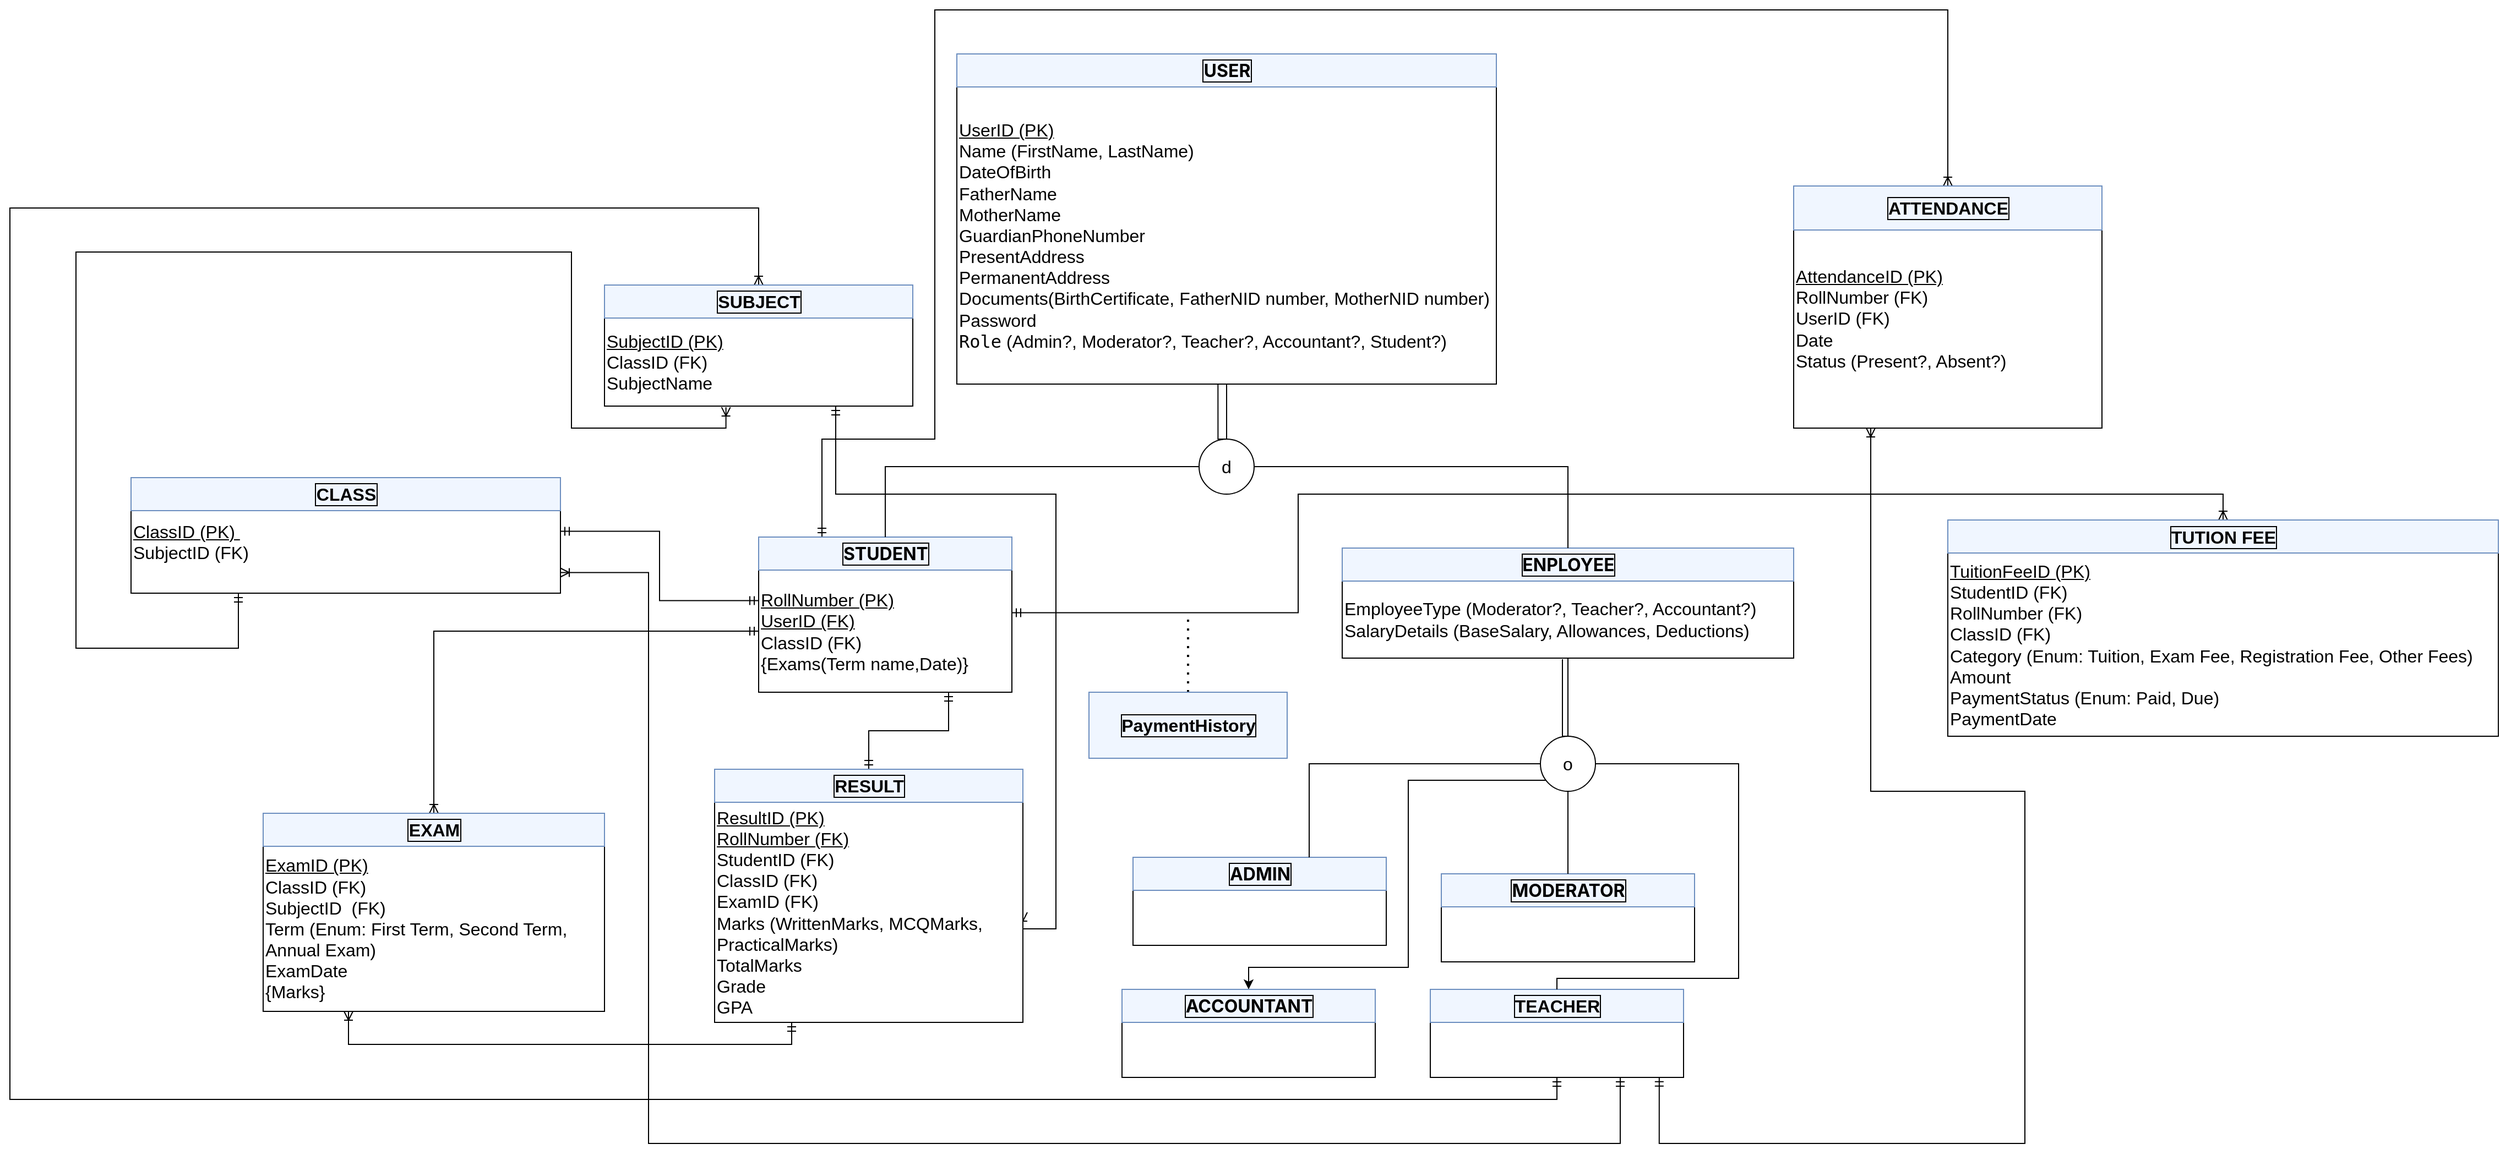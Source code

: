 <mxfile scale="1" border="0" version="25.0.2">
  <diagram name="Page-1" id="SOFUSXu5ZooZrUqL0W-u">
    <mxGraphModel dx="1707" dy="542" grid="1" gridSize="10" guides="1" tooltips="1" connect="1" arrows="1" fold="1" page="1" pageScale="1" pageWidth="827" pageHeight="1169" math="0" shadow="0">
      <root>
        <mxCell id="0" />
        <mxCell id="1" parent="0" />
        <mxCell id="8K3B4b8NisUv7_XMDpPl-46" style="edgeStyle=orthogonalEdgeStyle;rounded=0;orthogonalLoop=1;jettySize=auto;html=1;exitX=0.5;exitY=1;exitDx=0;exitDy=0;entryX=0.5;entryY=0;entryDx=0;entryDy=0;endArrow=none;endFill=0;align=left;" parent="1" source="8K3B4b8NisUv7_XMDpPl-2" target="8K3B4b8NisUv7_XMDpPl-23" edge="1">
          <mxGeometry relative="1" as="geometry" />
        </mxCell>
        <mxCell id="8K3B4b8NisUv7_XMDpPl-2" value="&lt;div style=&quot;font-size: 16px;&quot;&gt;&lt;u style=&quot;font-size: 16px;&quot;&gt;UserID (PK)&lt;/u&gt;&lt;/div&gt;&lt;div style=&quot;font-size: 16px;&quot;&gt;Name (FirstName, LastName)&amp;nbsp;&lt;/div&gt;&lt;div style=&quot;font-size: 16px;&quot;&gt;DateOfBirth&lt;/div&gt;&lt;div style=&quot;font-size: 16px;&quot;&gt;FatherName&lt;/div&gt;&lt;div style=&quot;font-size: 16px;&quot;&gt;MotherName&lt;/div&gt;&lt;div style=&quot;font-size: 16px;&quot;&gt;GuardianPhoneNumber&lt;/div&gt;&lt;div style=&quot;font-size: 16px;&quot;&gt;PresentAddress&amp;nbsp;&amp;nbsp;&lt;/div&gt;&lt;div style=&quot;font-size: 16px;&quot;&gt;PermanentAddress&lt;/div&gt;&lt;div style=&quot;font-size: 16px;&quot;&gt;Documents(BirthCertificate, FatherNID number, MotherNID number)&lt;/div&gt;&lt;div style=&quot;font-size: 16px;&quot;&gt;Password&lt;/div&gt;&lt;div style=&quot;font-size: 16px;&quot;&gt;&lt;code style=&quot;font-size: 16px;&quot;&gt;Role&lt;/code&gt; (Admin?, Moderator?, Teacher?, Accountant?, Student?)&lt;/div&gt;" style="rounded=0;whiteSpace=wrap;html=1;align=left;fontSize=16;" parent="1" vertex="1">
          <mxGeometry x="320" y="120" width="490" height="270" as="geometry" />
        </mxCell>
        <mxCell id="8K3B4b8NisUv7_XMDpPl-3" value="&lt;div style=&quot;font-size: 16px;&quot;&gt;&lt;font style=&quot;font-size: 16px;&quot; face=&quot;ui-sans-serif, -apple-system, system-ui, Segoe UI, Helvetica, Apple Color Emoji, Arial, sans-serif, Segoe UI Emoji, Segoe UI Symbol&quot;&gt;&lt;span style=&quot;font-size: 16px;&quot;&gt;&lt;span style=&quot;font-size: 16px;&quot;&gt;USER&lt;/span&gt;&lt;/span&gt;&lt;/font&gt;&lt;/div&gt;" style="rounded=0;html=1;fontSize=16;fontStyle=1;align=center;fillColor=#f0f6ff;strokeColor=#6c8ebf;fontColor=#000000;labelBackgroundColor=none;labelBorderColor=default;" parent="1" vertex="1">
          <mxGeometry x="320" y="90" width="490" height="30" as="geometry" />
        </mxCell>
        <mxCell id="8K3B4b8NisUv7_XMDpPl-41" style="edgeStyle=orthogonalEdgeStyle;rounded=0;orthogonalLoop=1;jettySize=auto;html=1;exitX=0;exitY=0.25;exitDx=0;exitDy=0;entryX=1;entryY=0.25;entryDx=0;entryDy=0;startArrow=ERmandOne;startFill=0;endArrow=ERmandOne;endFill=0;fontSize=16;align=left;" parent="1" source="8K3B4b8NisUv7_XMDpPl-5" target="8K3B4b8NisUv7_XMDpPl-13" edge="1">
          <mxGeometry relative="1" as="geometry" />
        </mxCell>
        <mxCell id="8K3B4b8NisUv7_XMDpPl-64" style="edgeStyle=orthogonalEdgeStyle;rounded=0;orthogonalLoop=1;jettySize=auto;html=1;entryX=0.5;entryY=0;entryDx=0;entryDy=0;endArrow=ERoneToMany;endFill=0;startArrow=ERmandOne;startFill=0;" parent="1" source="8K3B4b8NisUv7_XMDpPl-5" target="8K3B4b8NisUv7_XMDpPl-40" edge="1">
          <mxGeometry relative="1" as="geometry" />
        </mxCell>
        <mxCell id="8K3B4b8NisUv7_XMDpPl-66" style="edgeStyle=orthogonalEdgeStyle;rounded=0;orthogonalLoop=1;jettySize=auto;html=1;exitX=0.75;exitY=1;exitDx=0;exitDy=0;startArrow=ERmandOne;startFill=0;endArrow=ERmandOne;endFill=0;" parent="1" source="8K3B4b8NisUv7_XMDpPl-5" target="8K3B4b8NisUv7_XMDpPl-36" edge="1">
          <mxGeometry relative="1" as="geometry" />
        </mxCell>
        <mxCell id="8K3B4b8NisUv7_XMDpPl-5" value="&lt;div style=&quot;font-size: 16px;&quot;&gt;&lt;u style=&quot;font-size: 16px;&quot;&gt;RollNumber (PK)&lt;/u&gt;&lt;/div&gt;&lt;div style=&quot;font-size: 16px;&quot;&gt;&lt;u style=&quot;font-size: 16px;&quot;&gt;UserID (FK)&lt;/u&gt;&lt;/div&gt;&lt;div style=&quot;font-size: 16px;&quot;&gt;&lt;span style=&quot;background-color: initial;&quot;&gt;ClassID (FK)&lt;/span&gt;&lt;/div&gt;&lt;div style=&quot;font-size: 16px;&quot;&gt;{Exams(Term name,Date)}&amp;nbsp;&lt;/div&gt;" style="rounded=0;whiteSpace=wrap;html=1;align=left;fontSize=16;" parent="1" vertex="1">
          <mxGeometry x="140" y="559" width="230" height="111" as="geometry" />
        </mxCell>
        <mxCell id="8K3B4b8NisUv7_XMDpPl-54" style="edgeStyle=orthogonalEdgeStyle;rounded=0;orthogonalLoop=1;jettySize=auto;html=1;exitX=0.5;exitY=0;exitDx=0;exitDy=0;entryX=0.25;entryY=0;entryDx=0;entryDy=0;endArrow=ERmandOne;endFill=0;startArrow=ERoneToMany;startFill=0;align=left;" parent="1" source="8K3B4b8NisUv7_XMDpPl-20" target="8K3B4b8NisUv7_XMDpPl-6" edge="1">
          <mxGeometry relative="1" as="geometry">
            <Array as="points">
              <mxPoint x="1220" y="50" />
              <mxPoint x="300" y="50" />
              <mxPoint x="300" y="440" />
              <mxPoint x="198" y="440" />
            </Array>
          </mxGeometry>
        </mxCell>
        <mxCell id="8K3B4b8NisUv7_XMDpPl-6" value="&lt;div style=&quot;font-size: 16px;&quot;&gt;&lt;font style=&quot;font-size: 16px;&quot; face=&quot;ui-sans-serif, -apple-system, system-ui, Segoe UI, Helvetica, Apple Color Emoji, Arial, sans-serif, Segoe UI Emoji, Segoe UI Symbol&quot;&gt;&lt;span style=&quot;font-size: 16px;&quot;&gt;&lt;span style=&quot;font-size: 16px;&quot;&gt;STUDENT&lt;/span&gt;&lt;/span&gt;&lt;/font&gt;&lt;/div&gt;" style="rounded=0;html=1;fontSize=16;fontStyle=1;align=center;fillColor=#f0f6ff;strokeColor=#6c8ebf;fontColor=#000000;labelBackgroundColor=none;labelBorderColor=default;" parent="1" vertex="1">
          <mxGeometry x="140" y="529" width="230" height="30" as="geometry" />
        </mxCell>
        <mxCell id="8K3B4b8NisUv7_XMDpPl-32" style="edgeStyle=orthogonalEdgeStyle;rounded=0;orthogonalLoop=1;jettySize=auto;html=1;exitX=0.5;exitY=1;exitDx=0;exitDy=0;entryX=0.5;entryY=0;entryDx=0;entryDy=0;endArrow=none;endFill=0;fontSize=16;align=left;" parent="1" source="8K3B4b8NisUv7_XMDpPl-7" target="8K3B4b8NisUv7_XMDpPl-27" edge="1">
          <mxGeometry relative="1" as="geometry" />
        </mxCell>
        <mxCell id="8K3B4b8NisUv7_XMDpPl-7" value="&lt;div style=&quot;font-size: 16px;&quot;&gt;EmployeeType (Moderator?, Teacher?, Accountant?)&amp;nbsp;&lt;/div&gt;&lt;div style=&quot;font-size: 16px;&quot;&gt;SalaryDetails (BaseSalary, Allowances, Deductions)&amp;nbsp;&lt;/div&gt;" style="rounded=0;whiteSpace=wrap;html=1;align=left;fontSize=16;" parent="1" vertex="1">
          <mxGeometry x="670" y="569" width="410" height="70" as="geometry" />
        </mxCell>
        <mxCell id="8K3B4b8NisUv7_XMDpPl-8" value="&lt;div style=&quot;font-size: 16px;&quot;&gt;&lt;font style=&quot;font-size: 16px;&quot; face=&quot;ui-sans-serif, -apple-system, system-ui, Segoe UI, Helvetica, Apple Color Emoji, Arial, sans-serif, Segoe UI Emoji, Segoe UI Symbol&quot;&gt;&lt;span style=&quot;font-size: 16px;&quot;&gt;&lt;span style=&quot;font-size: 16px;&quot;&gt;ENPLOYEE&lt;/span&gt;&lt;/span&gt;&lt;/font&gt;&lt;/div&gt;" style="rounded=0;html=1;fontSize=16;fontStyle=1;align=center;fillColor=#f0f6ff;strokeColor=#6c8ebf;fontColor=#000000;labelBackgroundColor=none;labelBorderColor=default;" parent="1" vertex="1">
          <mxGeometry x="670" y="539" width="410" height="30" as="geometry" />
        </mxCell>
        <mxCell id="8K3B4b8NisUv7_XMDpPl-9" value="" style="rounded=0;whiteSpace=wrap;html=1;align=left;fontSize=16;" parent="1" vertex="1">
          <mxGeometry x="480" y="850" width="230" height="50" as="geometry" />
        </mxCell>
        <mxCell id="8K3B4b8NisUv7_XMDpPl-10" value="&lt;div style=&quot;font-size: 16px;&quot;&gt;&lt;font style=&quot;font-size: 16px;&quot; face=&quot;ui-sans-serif, -apple-system, system-ui, Segoe UI, Helvetica, Apple Color Emoji, Arial, sans-serif, Segoe UI Emoji, Segoe UI Symbol&quot;&gt;&lt;span style=&quot;font-size: 16px;&quot;&gt;&lt;span style=&quot;font-size: 16px;&quot;&gt;ADMIN&lt;/span&gt;&lt;/span&gt;&lt;/font&gt;&lt;/div&gt;" style="rounded=0;html=1;fontSize=16;fontStyle=1;align=center;fillColor=#f0f6ff;strokeColor=#6c8ebf;fontColor=#000000;labelBackgroundColor=none;labelBorderColor=default;" parent="1" vertex="1">
          <mxGeometry x="480" y="820" width="230" height="30" as="geometry" />
        </mxCell>
        <mxCell id="8K3B4b8NisUv7_XMDpPl-59" style="edgeStyle=orthogonalEdgeStyle;rounded=0;orthogonalLoop=1;jettySize=auto;html=1;exitX=0.5;exitY=1;exitDx=0;exitDy=0;entryX=0.5;entryY=0;entryDx=0;entryDy=0;startArrow=ERmandOne;startFill=0;endArrow=ERoneToMany;endFill=0;" parent="1" source="8K3B4b8NisUv7_XMDpPl-11" target="8K3B4b8NisUv7_XMDpPl-18" edge="1">
          <mxGeometry relative="1" as="geometry">
            <Array as="points">
              <mxPoint x="865" y="1040" />
              <mxPoint x="-540" y="1040" />
              <mxPoint x="-540" y="230" />
              <mxPoint x="140" y="230" />
            </Array>
          </mxGeometry>
        </mxCell>
        <mxCell id="8K3B4b8NisUv7_XMDpPl-60" style="edgeStyle=orthogonalEdgeStyle;rounded=0;orthogonalLoop=1;jettySize=auto;html=1;exitX=0.75;exitY=1;exitDx=0;exitDy=0;entryX=1;entryY=0.75;entryDx=0;entryDy=0;endArrow=ERoneToMany;endFill=0;startArrow=ERmandOne;startFill=0;" parent="1" source="8K3B4b8NisUv7_XMDpPl-11" target="8K3B4b8NisUv7_XMDpPl-13" edge="1">
          <mxGeometry relative="1" as="geometry">
            <Array as="points">
              <mxPoint x="923" y="1080" />
              <mxPoint x="40" y="1080" />
              <mxPoint x="40" y="561" />
            </Array>
          </mxGeometry>
        </mxCell>
        <mxCell id="8K3B4b8NisUv7_XMDpPl-11" value="&lt;div style=&quot;font-size: 16px;&quot;&gt;&lt;br&gt;&lt;/div&gt;" style="rounded=0;whiteSpace=wrap;html=1;align=left;fontSize=16;" parent="1" vertex="1">
          <mxGeometry x="750" y="970" width="230" height="50" as="geometry" />
        </mxCell>
        <mxCell id="8K3B4b8NisUv7_XMDpPl-12" value="&lt;div style=&quot;font-size: 16px;&quot;&gt;TEACHER&lt;/div&gt;" style="rounded=0;html=1;fontSize=16;fontStyle=1;align=center;fillColor=#f0f6ff;strokeColor=#6c8ebf;fontColor=#000000;labelBackgroundColor=none;labelBorderColor=default;" parent="1" vertex="1">
          <mxGeometry x="750" y="940" width="230" height="30" as="geometry" />
        </mxCell>
        <mxCell id="8K3B4b8NisUv7_XMDpPl-13" value="&lt;div style=&quot;font-size: 16px;&quot;&gt;&lt;u style=&quot;font-size: 16px;&quot;&gt;ClassID (PK)&amp;nbsp;&lt;/u&gt;&lt;/div&gt;&lt;div style=&quot;font-size: 16px;&quot;&gt;SubjectID (FK)&lt;/div&gt;&lt;div style=&quot;font-size: 16px;&quot;&gt;&amp;nbsp;&lt;/div&gt;" style="rounded=0;whiteSpace=wrap;html=1;align=left;fontSize=16;" parent="1" vertex="1">
          <mxGeometry x="-430" y="505" width="390" height="75" as="geometry" />
        </mxCell>
        <mxCell id="8K3B4b8NisUv7_XMDpPl-14" value="&lt;div style=&quot;font-size: 16px;&quot;&gt;CLASS&lt;/div&gt;" style="rounded=0;html=1;fontSize=16;fontStyle=1;align=center;fillColor=#f0f6ff;strokeColor=#6c8ebf;fontColor=#000000;labelBackgroundColor=none;labelBorderColor=default;" parent="1" vertex="1">
          <mxGeometry x="-430" y="475" width="390" height="30" as="geometry" />
        </mxCell>
        <mxCell id="8K3B4b8NisUv7_XMDpPl-69" style="edgeStyle=orthogonalEdgeStyle;rounded=0;orthogonalLoop=1;jettySize=auto;html=1;exitX=0.75;exitY=1;exitDx=0;exitDy=0;entryX=1;entryY=0.5;entryDx=0;entryDy=0;endArrow=ERoneToMany;endFill=0;startArrow=ERmandOne;startFill=0;" parent="1" source="8K3B4b8NisUv7_XMDpPl-17" target="8K3B4b8NisUv7_XMDpPl-35" edge="1">
          <mxGeometry relative="1" as="geometry">
            <Array as="points">
              <mxPoint x="210" y="490" />
              <mxPoint x="410" y="490" />
              <mxPoint x="410" y="885" />
            </Array>
          </mxGeometry>
        </mxCell>
        <mxCell id="8K3B4b8NisUv7_XMDpPl-17" value="&lt;div style=&quot;font-size: 16px;&quot;&gt;&lt;u style=&quot;font-size: 16px;&quot;&gt;SubjectID (PK)&lt;/u&gt;&lt;/div&gt;&lt;div style=&quot;font-size: 16px;&quot;&gt;&lt;span style=&quot;background-color: initial;&quot;&gt;ClassID (FK)&lt;/span&gt;&lt;/div&gt;&lt;div style=&quot;font-size: 16px;&quot;&gt;SubjectName&amp;nbsp;&lt;/div&gt;" style="rounded=0;whiteSpace=wrap;html=1;align=left;fontSize=16;" parent="1" vertex="1">
          <mxGeometry y="330" width="280" height="80" as="geometry" />
        </mxCell>
        <mxCell id="8K3B4b8NisUv7_XMDpPl-18" value="&lt;div style=&quot;font-size: 16px;&quot;&gt;SUBJECT&lt;/div&gt;" style="rounded=0;html=1;fontSize=16;fontStyle=1;align=center;fillColor=#f0f6ff;strokeColor=#6c8ebf;fontColor=#000000;labelBackgroundColor=none;labelBorderColor=default;" parent="1" vertex="1">
          <mxGeometry y="300" width="280" height="30" as="geometry" />
        </mxCell>
        <mxCell id="8K3B4b8NisUv7_XMDpPl-19" value="&lt;div style=&quot;font-size: 16px;&quot;&gt;&lt;u&gt;AttendanceID (PK)&lt;/u&gt;&lt;br&gt;&lt;/div&gt;&lt;div style=&quot;font-size: 16px;&quot;&gt;RollNumber (FK)&lt;/div&gt;&lt;div style=&quot;font-size: 16px;&quot;&gt;UserID (FK)&lt;/div&gt;&lt;div style=&quot;font-size: 16px;&quot;&gt;Date&amp;nbsp;&lt;/div&gt;&lt;div style=&quot;font-size: 16px;&quot;&gt;Status (Present?, Absent?)&lt;span style=&quot;background-color: initial;&quot;&gt;&amp;nbsp;&amp;nbsp;&lt;/span&gt;&lt;/div&gt;&lt;div style=&quot;font-size: 16px;&quot;&gt;&lt;br&gt;&lt;/div&gt;" style="rounded=0;whiteSpace=wrap;html=1;align=left;fontSize=16;" parent="1" vertex="1">
          <mxGeometry x="1080" y="250" width="280" height="180" as="geometry" />
        </mxCell>
        <mxCell id="8K3B4b8NisUv7_XMDpPl-20" value="&lt;div style=&quot;font-size: 16px;&quot;&gt;ATTENDANCE&lt;/div&gt;" style="rounded=0;html=1;fontSize=16;fontStyle=1;align=center;fillColor=#f0f6ff;strokeColor=#6c8ebf;fontColor=#000000;labelBackgroundColor=none;labelBorderColor=default;" parent="1" vertex="1">
          <mxGeometry x="1080" y="210" width="280" height="40" as="geometry" />
        </mxCell>
        <mxCell id="8K3B4b8NisUv7_XMDpPl-21" value="" style="rounded=0;whiteSpace=wrap;html=1;align=left;fontSize=16;" parent="1" vertex="1">
          <mxGeometry x="760" y="865" width="230" height="50" as="geometry" />
        </mxCell>
        <mxCell id="8K3B4b8NisUv7_XMDpPl-22" value="&lt;div style=&quot;font-size: 16px;&quot;&gt;&lt;font style=&quot;font-size: 16px;&quot; face=&quot;ui-sans-serif, -apple-system, system-ui, Segoe UI, Helvetica, Apple Color Emoji, Arial, sans-serif, Segoe UI Emoji, Segoe UI Symbol&quot;&gt;&lt;span style=&quot;font-size: 16px;&quot;&gt;&lt;span style=&quot;font-size: 16px;&quot;&gt;MODERATOR&lt;/span&gt;&lt;/span&gt;&lt;/font&gt;&lt;/div&gt;" style="rounded=0;html=1;fontSize=16;fontStyle=1;align=center;fillColor=#f0f6ff;strokeColor=#6c8ebf;fontColor=#000000;labelBackgroundColor=none;labelBorderColor=default;" parent="1" vertex="1">
          <mxGeometry x="760" y="835" width="230" height="30" as="geometry" />
        </mxCell>
        <mxCell id="8K3B4b8NisUv7_XMDpPl-25" style="edgeStyle=orthogonalEdgeStyle;rounded=0;orthogonalLoop=1;jettySize=auto;html=1;exitX=0;exitY=0.5;exitDx=0;exitDy=0;endArrow=none;endFill=0;fontSize=16;align=left;" parent="1" source="8K3B4b8NisUv7_XMDpPl-23" target="8K3B4b8NisUv7_XMDpPl-6" edge="1">
          <mxGeometry relative="1" as="geometry" />
        </mxCell>
        <mxCell id="8K3B4b8NisUv7_XMDpPl-26" style="edgeStyle=orthogonalEdgeStyle;rounded=0;orthogonalLoop=1;jettySize=auto;html=1;exitX=1;exitY=0.5;exitDx=0;exitDy=0;entryX=0.5;entryY=0;entryDx=0;entryDy=0;endArrow=none;endFill=0;fontSize=16;align=left;" parent="1" source="8K3B4b8NisUv7_XMDpPl-23" target="8K3B4b8NisUv7_XMDpPl-8" edge="1">
          <mxGeometry relative="1" as="geometry" />
        </mxCell>
        <mxCell id="8K3B4b8NisUv7_XMDpPl-23" value="&lt;font style=&quot;font-size: 16px;&quot;&gt;d&lt;/font&gt;" style="ellipse;whiteSpace=wrap;html=1;aspect=fixed;fontSize=16;align=center;" parent="1" vertex="1">
          <mxGeometry x="540" y="440" width="50" height="50" as="geometry" />
        </mxCell>
        <mxCell id="8K3B4b8NisUv7_XMDpPl-28" style="edgeStyle=orthogonalEdgeStyle;rounded=0;orthogonalLoop=1;jettySize=auto;html=1;exitX=0;exitY=0.5;exitDx=0;exitDy=0;endArrow=none;endFill=0;fontSize=16;align=left;" parent="1" source="8K3B4b8NisUv7_XMDpPl-27" target="8K3B4b8NisUv7_XMDpPl-10" edge="1">
          <mxGeometry relative="1" as="geometry">
            <Array as="points">
              <mxPoint x="640" y="735" />
            </Array>
          </mxGeometry>
        </mxCell>
        <mxCell id="8K3B4b8NisUv7_XMDpPl-30" style="edgeStyle=orthogonalEdgeStyle;rounded=0;orthogonalLoop=1;jettySize=auto;html=1;endArrow=none;endFill=0;fontSize=16;align=left;exitX=0.5;exitY=1;exitDx=0;exitDy=0;" parent="1" source="8K3B4b8NisUv7_XMDpPl-27" target="8K3B4b8NisUv7_XMDpPl-22" edge="1">
          <mxGeometry relative="1" as="geometry">
            <mxPoint x="910" y="740" as="sourcePoint" />
            <Array as="points">
              <mxPoint x="875" y="790" />
              <mxPoint x="875" y="790" />
            </Array>
          </mxGeometry>
        </mxCell>
        <mxCell id="8K3B4b8NisUv7_XMDpPl-77" style="edgeStyle=orthogonalEdgeStyle;rounded=0;orthogonalLoop=1;jettySize=auto;html=1;exitX=0.5;exitY=0;exitDx=0;exitDy=0;endArrow=none;endFill=0;" parent="1" source="8K3B4b8NisUv7_XMDpPl-27" edge="1">
          <mxGeometry relative="1" as="geometry">
            <mxPoint x="870" y="640" as="targetPoint" />
            <Array as="points">
              <mxPoint x="870" y="710" />
            </Array>
          </mxGeometry>
        </mxCell>
        <mxCell id="7CsBJ1_v3rkhvBeKXk_n-2" value="" style="edgeStyle=orthogonalEdgeStyle;rounded=0;orthogonalLoop=1;jettySize=auto;html=1;entryX=0.5;entryY=0;entryDx=0;entryDy=0;" parent="1" source="8K3B4b8NisUv7_XMDpPl-27" target="7CsBJ1_v3rkhvBeKXk_n-4" edge="1">
          <mxGeometry relative="1" as="geometry">
            <mxPoint x="1465.0" y="790" as="targetPoint" />
            <Array as="points">
              <mxPoint x="730" y="750" />
              <mxPoint x="730" y="920" />
              <mxPoint x="585" y="920" />
            </Array>
          </mxGeometry>
        </mxCell>
        <mxCell id="8K3B4b8NisUv7_XMDpPl-27" value="&lt;span style=&quot;font-size: 16px;&quot;&gt;o&lt;/span&gt;" style="ellipse;whiteSpace=wrap;html=1;aspect=fixed;fontSize=16;align=center;" parent="1" vertex="1">
          <mxGeometry x="850" y="710" width="50" height="50" as="geometry" />
        </mxCell>
        <mxCell id="8K3B4b8NisUv7_XMDpPl-29" style="edgeStyle=orthogonalEdgeStyle;rounded=0;orthogonalLoop=1;jettySize=auto;html=1;exitX=1;exitY=0.5;exitDx=0;exitDy=0;endArrow=none;endFill=0;fontSize=16;align=left;entryX=0.5;entryY=0;entryDx=0;entryDy=0;" parent="1" source="8K3B4b8NisUv7_XMDpPl-27" target="8K3B4b8NisUv7_XMDpPl-12" edge="1">
          <mxGeometry relative="1" as="geometry">
            <mxPoint x="875" y="820" as="targetPoint" />
            <Array as="points">
              <mxPoint x="1030" y="735" />
              <mxPoint x="1030" y="930" />
              <mxPoint x="865" y="930" />
            </Array>
          </mxGeometry>
        </mxCell>
        <mxCell id="8K3B4b8NisUv7_XMDpPl-33" value="&lt;div style=&quot;font-size: 16px;&quot;&gt;&lt;u style=&quot;font-size: 16px;&quot;&gt;TuitionFeeID (PK)&lt;/u&gt;&lt;/div&gt;&lt;div style=&quot;font-size: 16px;&quot;&gt;StudentID (FK)&lt;/div&gt;&lt;div style=&quot;font-size: 16px;&quot;&gt;RollNumber (FK)&lt;/div&gt;&lt;div style=&quot;font-size: 16px;&quot;&gt;ClassID (FK)&lt;/div&gt;&lt;div style=&quot;font-size: 16px;&quot;&gt;Category (Enum: Tuition, Exam Fee, Registration Fee, Other Fees)&lt;/div&gt;&lt;div style=&quot;font-size: 16px;&quot;&gt;Amount&lt;/div&gt;&lt;div style=&quot;font-size: 16px;&quot;&gt;PaymentStatus (Enum: Paid, Due)&lt;/div&gt;&lt;div style=&quot;font-size: 16px;&quot;&gt;PaymentDate&lt;/div&gt;" style="rounded=0;whiteSpace=wrap;html=1;align=left;fontSize=16;" parent="1" vertex="1">
          <mxGeometry x="1220" y="543.5" width="500" height="166.5" as="geometry" />
        </mxCell>
        <mxCell id="8K3B4b8NisUv7_XMDpPl-71" style="edgeStyle=orthogonalEdgeStyle;rounded=0;orthogonalLoop=1;jettySize=auto;html=1;entryX=1;entryY=0.25;entryDx=0;entryDy=0;endArrow=ERmandOne;endFill=0;startArrow=ERoneToMany;startFill=0;exitX=0.5;exitY=0;exitDx=0;exitDy=0;" parent="1" source="8K3B4b8NisUv7_XMDpPl-34" edge="1">
          <mxGeometry relative="1" as="geometry">
            <mxPoint x="1470" y="510" as="sourcePoint" />
            <mxPoint x="370" y="597.75" as="targetPoint" />
            <Array as="points">
              <mxPoint x="1470" y="490" />
              <mxPoint x="630" y="490" />
              <mxPoint x="630" y="598" />
            </Array>
          </mxGeometry>
        </mxCell>
        <mxCell id="8K3B4b8NisUv7_XMDpPl-34" value="&lt;div style=&quot;font-size: 16px;&quot;&gt;TUTION FEE&lt;/div&gt;" style="rounded=0;html=1;fontSize=16;fontStyle=1;align=center;fillColor=#f0f6ff;strokeColor=#6c8ebf;fontColor=#000000;labelBackgroundColor=none;labelBorderColor=default;" parent="1" vertex="1">
          <mxGeometry x="1220" y="513.5" width="500" height="30" as="geometry" />
        </mxCell>
        <mxCell id="8K3B4b8NisUv7_XMDpPl-67" style="edgeStyle=orthogonalEdgeStyle;rounded=0;orthogonalLoop=1;jettySize=auto;html=1;exitX=0.25;exitY=1;exitDx=0;exitDy=0;entryX=0.25;entryY=1;entryDx=0;entryDy=0;startArrow=ERmandOne;startFill=0;endArrow=ERoneToMany;endFill=0;" parent="1" source="8K3B4b8NisUv7_XMDpPl-35" target="8K3B4b8NisUv7_XMDpPl-39" edge="1">
          <mxGeometry relative="1" as="geometry" />
        </mxCell>
        <mxCell id="8K3B4b8NisUv7_XMDpPl-35" value="&lt;div style=&quot;font-size: 16px;&quot;&gt;&lt;u style=&quot;font-size: 16px;&quot;&gt;ResultID (PK)&lt;/u&gt;&lt;/div&gt;&lt;div style=&quot;font-size: 16px;&quot;&gt;&lt;u style=&quot;font-size: 16px;&quot;&gt;RollNumber (FK)&lt;/u&gt;&lt;/div&gt;&lt;div style=&quot;font-size: 16px;&quot;&gt;StudentID (FK)&amp;nbsp;&amp;nbsp;&lt;/div&gt;&lt;div style=&quot;font-size: 16px;&quot;&gt;ClassID (FK)&lt;/div&gt;&lt;div style=&quot;font-size: 16px;&quot;&gt;ExamID (FK)&amp;nbsp;&lt;/div&gt;&lt;div style=&quot;font-size: 16px;&quot;&gt;Marks (WrittenMarks, MCQMarks, PracticalMarks)&lt;/div&gt;&lt;div style=&quot;font-size: 16px;&quot;&gt;TotalMarks&lt;/div&gt;&lt;div style=&quot;font-size: 16px;&quot;&gt;Grade&amp;nbsp;&lt;/div&gt;&lt;div style=&quot;font-size: 16px;&quot;&gt;GPA&lt;/div&gt;" style="rounded=0;whiteSpace=wrap;html=1;align=left;fontSize=16;" parent="1" vertex="1">
          <mxGeometry x="100" y="770" width="280" height="200" as="geometry" />
        </mxCell>
        <mxCell id="8K3B4b8NisUv7_XMDpPl-36" value="&lt;div style=&quot;font-size: 16px;&quot;&gt;RESULT&lt;/div&gt;" style="rounded=0;html=1;fontSize=16;fontStyle=1;align=center;fillColor=#f0f6ff;strokeColor=#6c8ebf;fontColor=#000000;labelBackgroundColor=none;labelBorderColor=default;" parent="1" vertex="1">
          <mxGeometry x="100" y="740" width="280" height="30" as="geometry" />
        </mxCell>
        <mxCell id="8K3B4b8NisUv7_XMDpPl-39" value="&lt;div style=&quot;font-size: 16px;&quot;&gt;&lt;u style=&quot;font-size: 16px;&quot;&gt;ExamID (PK)&lt;/u&gt;&lt;/div&gt;&lt;div style=&quot;font-size: 16px;&quot;&gt;ClassID (FK)&lt;u style=&quot;font-size: 16px;&quot;&gt;&lt;br&gt;&lt;/u&gt;&lt;/div&gt;&lt;div style=&quot;font-size: 16px;&quot;&gt;SubjectID&amp;nbsp; (FK)&lt;/div&gt;&lt;div style=&quot;font-size: 16px;&quot;&gt;&lt;span style=&quot;background-color: initial;&quot;&gt;Term (Enum: First Term, Second Term, Annual Exam)&lt;/span&gt;&lt;/div&gt;&lt;div style=&quot;font-size: 16px;&quot;&gt;ExamDate&lt;/div&gt;&lt;div style=&quot;font-size: 16px;&quot;&gt;{Marks}&amp;nbsp;&lt;/div&gt;" style="rounded=0;whiteSpace=wrap;html=1;align=left;fontSize=16;" parent="1" vertex="1">
          <mxGeometry x="-310" y="810" width="310" height="150" as="geometry" />
        </mxCell>
        <mxCell id="8K3B4b8NisUv7_XMDpPl-40" value="&lt;div style=&quot;font-size: 16px;&quot;&gt;EXAM&lt;/div&gt;" style="rounded=0;html=1;fontSize=16;fontStyle=1;align=center;fillColor=#f0f6ff;strokeColor=#6c8ebf;fontColor=#000000;labelBackgroundColor=none;labelBorderColor=default;" parent="1" vertex="1">
          <mxGeometry x="-310" y="780" width="310" height="30" as="geometry" />
        </mxCell>
        <mxCell id="8K3B4b8NisUv7_XMDpPl-58" style="edgeStyle=orthogonalEdgeStyle;rounded=0;orthogonalLoop=1;jettySize=auto;html=1;exitX=0.25;exitY=1;exitDx=0;exitDy=0;entryX=0.394;entryY=1.012;entryDx=0;entryDy=0;entryPerimeter=0;endArrow=ERoneToMany;endFill=0;startArrow=ERmandOne;startFill=0;" parent="1" source="8K3B4b8NisUv7_XMDpPl-13" target="8K3B4b8NisUv7_XMDpPl-17" edge="1">
          <mxGeometry relative="1" as="geometry">
            <Array as="points">
              <mxPoint x="-332" y="630" />
              <mxPoint x="-480" y="630" />
              <mxPoint x="-480" y="270" />
              <mxPoint x="-30" y="270" />
              <mxPoint x="-30" y="430" />
              <mxPoint x="110" y="430" />
            </Array>
          </mxGeometry>
        </mxCell>
        <mxCell id="8K3B4b8NisUv7_XMDpPl-63" style="edgeStyle=orthogonalEdgeStyle;rounded=0;orthogonalLoop=1;jettySize=auto;html=1;exitX=0.904;exitY=0.998;exitDx=0;exitDy=0;entryX=0.25;entryY=1;entryDx=0;entryDy=0;endArrow=ERoneToMany;endFill=0;exitPerimeter=0;startArrow=ERmandOne;startFill=0;" parent="1" source="8K3B4b8NisUv7_XMDpPl-11" target="8K3B4b8NisUv7_XMDpPl-19" edge="1">
          <mxGeometry relative="1" as="geometry">
            <Array as="points">
              <mxPoint x="958" y="1080" />
              <mxPoint x="1290" y="1080" />
              <mxPoint x="1290" y="760" />
              <mxPoint x="1150" y="760" />
            </Array>
          </mxGeometry>
        </mxCell>
        <mxCell id="8K3B4b8NisUv7_XMDpPl-73" value="" style="endArrow=none;dashed=1;html=1;dashPattern=1 3;strokeWidth=2;rounded=0;exitX=0.5;exitY=0;exitDx=0;exitDy=0;" parent="1" source="8K3B4b8NisUv7_XMDpPl-74" edge="1">
          <mxGeometry width="50" height="50" relative="1" as="geometry">
            <mxPoint x="480" y="670" as="sourcePoint" />
            <mxPoint x="530" y="600" as="targetPoint" />
          </mxGeometry>
        </mxCell>
        <mxCell id="8K3B4b8NisUv7_XMDpPl-74" value="&lt;strong style=&quot;font-size: 16px;&quot;&gt;PaymentHistory&lt;/strong&gt;" style="rounded=0;html=1;fillColor=#f0f6ff;strokeColor=#6c8ebf;fontColor=#000000;labelBackgroundColor=none;align=center;fontSize=16;labelBorderColor=default;" parent="1" vertex="1">
          <mxGeometry x="440" y="670" width="180" height="60" as="geometry" />
        </mxCell>
        <mxCell id="8K3B4b8NisUv7_XMDpPl-76" style="edgeStyle=orthogonalEdgeStyle;rounded=0;orthogonalLoop=1;jettySize=auto;html=1;exitX=0.5;exitY=0;exitDx=0;exitDy=0;entryX=0.484;entryY=1;entryDx=0;entryDy=0;entryPerimeter=0;endArrow=none;endFill=0;" parent="1" source="8K3B4b8NisUv7_XMDpPl-23" target="8K3B4b8NisUv7_XMDpPl-2" edge="1">
          <mxGeometry relative="1" as="geometry">
            <Array as="points">
              <mxPoint x="557" y="440" />
            </Array>
          </mxGeometry>
        </mxCell>
        <mxCell id="7CsBJ1_v3rkhvBeKXk_n-3" value="" style="rounded=0;whiteSpace=wrap;html=1;align=left;fontSize=16;" parent="1" vertex="1">
          <mxGeometry x="470" y="970" width="230" height="50" as="geometry" />
        </mxCell>
        <mxCell id="7CsBJ1_v3rkhvBeKXk_n-4" value="&lt;div style=&quot;font-size: 16px;&quot;&gt;&lt;font style=&quot;font-size: 16px;&quot; face=&quot;ui-sans-serif, -apple-system, system-ui, Segoe UI, Helvetica, Apple Color Emoji, Arial, sans-serif, Segoe UI Emoji, Segoe UI Symbol&quot;&gt;&lt;span style=&quot;font-size: 16px;&quot;&gt;&lt;span style=&quot;font-size: 16px;&quot;&gt;ACCOUNTANT&lt;/span&gt;&lt;/span&gt;&lt;/font&gt;&lt;/div&gt;" style="rounded=0;html=1;fontSize=16;fontStyle=1;align=center;fillColor=#f0f6ff;strokeColor=#6c8ebf;fontColor=#000000;labelBackgroundColor=none;labelBorderColor=default;" parent="1" vertex="1">
          <mxGeometry x="470" y="940" width="230" height="30" as="geometry" />
        </mxCell>
      </root>
    </mxGraphModel>
  </diagram>
</mxfile>
